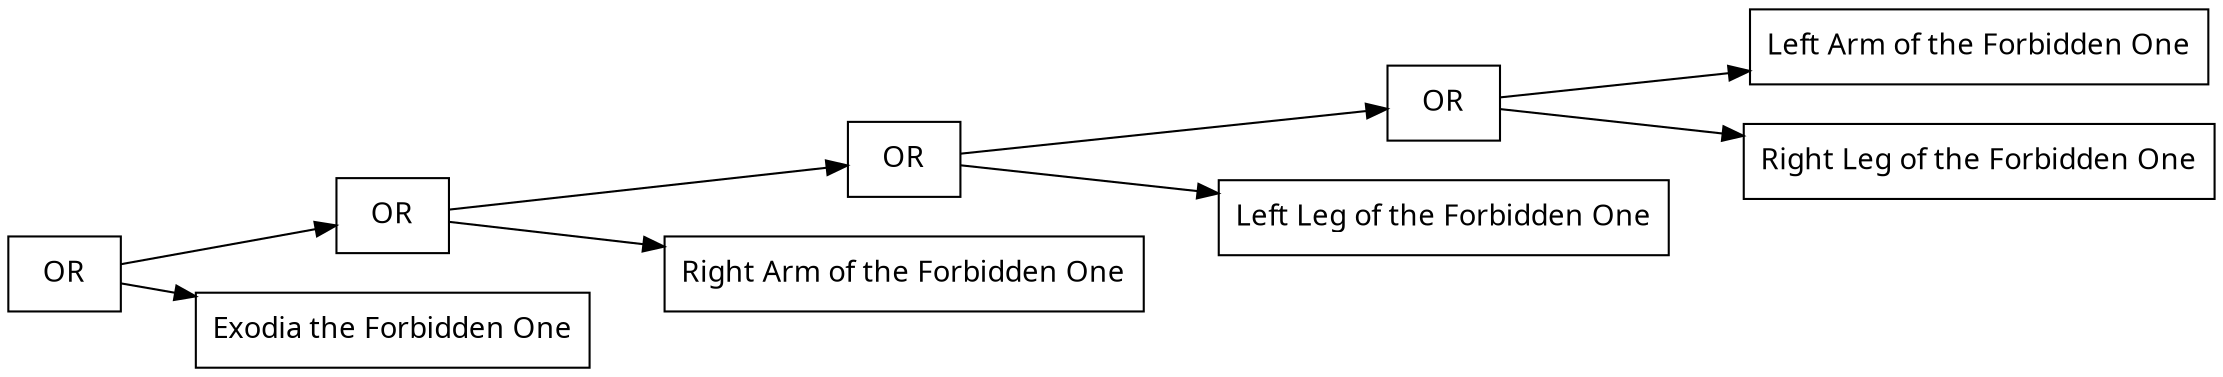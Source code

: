 digraph {
node [shape=record];
node [fontname=Sans];charset="UTF-8" splines=true splines=spline rankdir =LR
58[label="OR"];
58->54;
58->57;
54[label="OR"];
54->52;
54->53;
57[label="Exodia the Forbidden One"];
52[label="OR"];
52->48;
52->51;
53[label="Right Arm of the Forbidden One"];
48[label="OR"];
48->44;
48->47;
51[label="Left Leg of the Forbidden One"];
44[label="Left Arm of the Forbidden One"];
47[label="Right Leg of the Forbidden One"];
}
